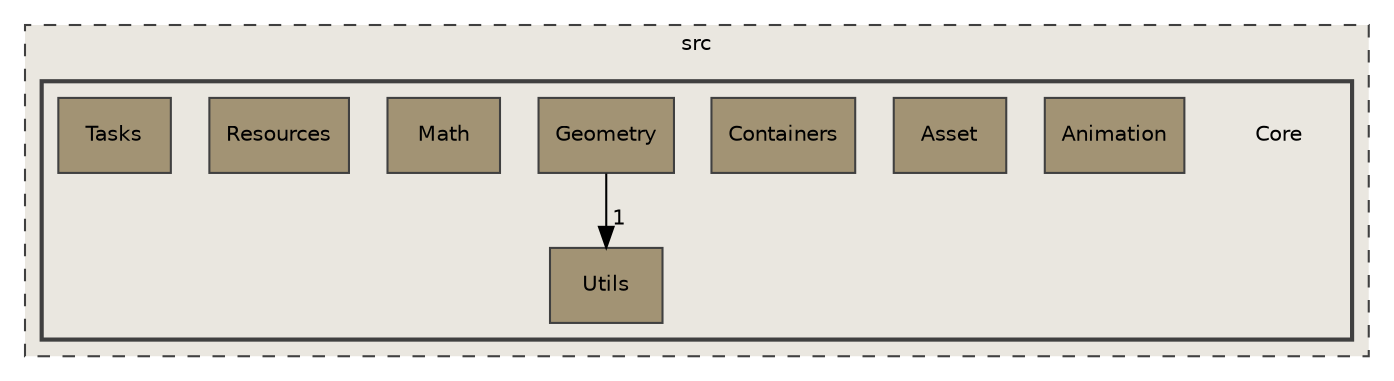 digraph "/home/runner/work/Radium-Engine/Radium-Engine/src/Radium-Engine/src/Core"
{
 // INTERACTIVE_SVG=YES
 // LATEX_PDF_SIZE
  edge [fontname="Helvetica",fontsize="10",labelfontname="Helvetica",labelfontsize="10"];
  node [fontname="Helvetica",fontsize="10",shape=record];
  compound=true
  subgraph clusterdir_68267d1309a1af8e8297ef4c3efbcdba {
    graph [ bgcolor="#eae7e0", pencolor="grey25", style="filled,dashed,", label="src", fontname="Helvetica", fontsize="10", URL="dir_68267d1309a1af8e8297ef4c3efbcdba.html"]
  subgraph clusterdir_a2f0e5642e47e7ed59fe0f0829eafb5f {
    graph [ bgcolor="#eae7e0", pencolor="grey25", style="filled,bold,", label="", fontname="Helvetica", fontsize="10", URL="dir_a2f0e5642e47e7ed59fe0f0829eafb5f.html"]
    dir_a2f0e5642e47e7ed59fe0f0829eafb5f [shape=plaintext, label="Core"];
  dir_721a74ea40d2768c46a3c9514389a16b [shape=box, label="Animation", style="filled,", fillcolor="#a29374", color="grey25", URL="dir_721a74ea40d2768c46a3c9514389a16b.html"];
  dir_486288e78e9dc8c89d3d526bcb77146e [shape=box, label="Asset", style="filled,", fillcolor="#a29374", color="grey25", URL="dir_486288e78e9dc8c89d3d526bcb77146e.html"];
  dir_1456dd235032e023892318efbecb420b [shape=box, label="Containers", style="filled,", fillcolor="#a29374", color="grey25", URL="dir_1456dd235032e023892318efbecb420b.html"];
  dir_cb2b5dfd43482fb277f6333d539f1f06 [shape=box, label="Geometry", style="filled,", fillcolor="#a29374", color="grey25", URL="dir_cb2b5dfd43482fb277f6333d539f1f06.html"];
  dir_a1f42069ba95676f6b9abbd5065ccf6d [shape=box, label="Math", style="filled,", fillcolor="#a29374", color="grey25", URL="dir_a1f42069ba95676f6b9abbd5065ccf6d.html"];
  dir_05ad645af30ba5694f9d87fa8078b2c2 [shape=box, label="Resources", style="filled,", fillcolor="#a29374", color="grey25", URL="dir_05ad645af30ba5694f9d87fa8078b2c2.html"];
  dir_6e64eaae7c83dd6a6b1a1e366964c0d6 [shape=box, label="Tasks", style="filled,", fillcolor="#a29374", color="grey25", URL="dir_6e64eaae7c83dd6a6b1a1e366964c0d6.html"];
  dir_ff87cf903db18af0fdb6c342683ece25 [shape=box, label="Utils", style="filled,", fillcolor="#a29374", color="grey25", URL="dir_ff87cf903db18af0fdb6c342683ece25.html"];
  }
  }
  dir_cb2b5dfd43482fb277f6333d539f1f06->dir_ff87cf903db18af0fdb6c342683ece25 [headlabel="1", labeldistance=1.5 headhref="dir_000014_000036.html"];
}
